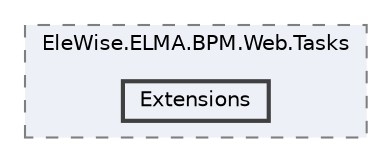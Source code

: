 digraph "Web/Modules/EleWise.ELMA.BPM.Web.Tasks/Extensions"
{
 // LATEX_PDF_SIZE
  bgcolor="transparent";
  edge [fontname=Helvetica,fontsize=10,labelfontname=Helvetica,labelfontsize=10];
  node [fontname=Helvetica,fontsize=10,shape=box,height=0.2,width=0.4];
  compound=true
  subgraph clusterdir_1d0f0d3749a24cb4c9681cc2d6790b0d {
    graph [ bgcolor="#edf0f7", pencolor="grey50", label="EleWise.ELMA.BPM.Web.Tasks", fontname=Helvetica,fontsize=10 style="filled,dashed", URL="dir_1d0f0d3749a24cb4c9681cc2d6790b0d.html",tooltip=""]
  dir_385ae13cb4a77847f32bf4d8b29a5cb9 [label="Extensions", fillcolor="#edf0f7", color="grey25", style="filled,bold", URL="dir_385ae13cb4a77847f32bf4d8b29a5cb9.html",tooltip=""];
  }
}
